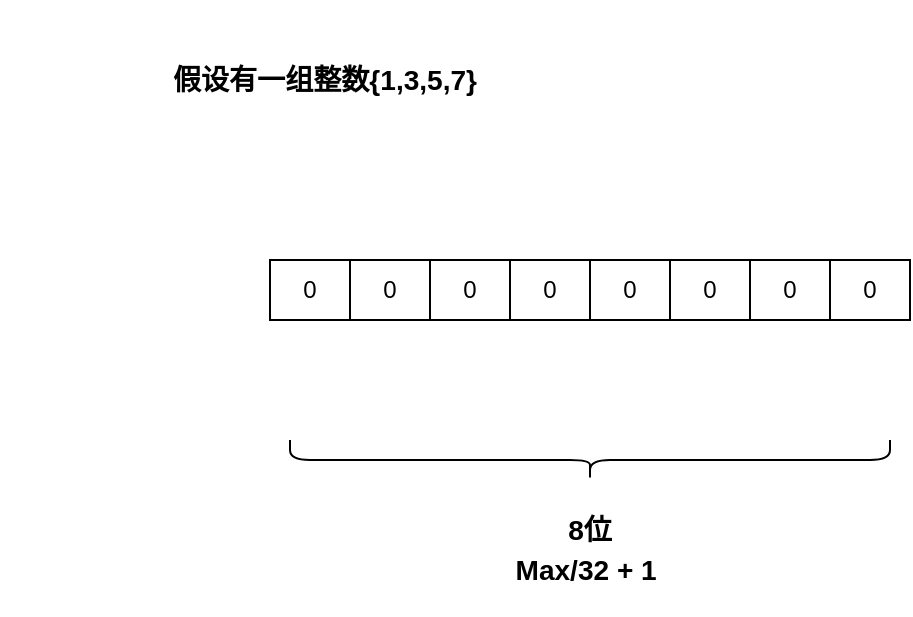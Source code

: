 <mxfile version="16.6.4" type="github">
  <diagram id="S0luwgItWYhhb8E1CGb0" name="第 1 页">
    <mxGraphModel dx="1110" dy="413" grid="1" gridSize="10" guides="1" tooltips="1" connect="1" arrows="1" fold="1" page="1" pageScale="1" pageWidth="827" pageHeight="1169" math="0" shadow="0">
      <root>
        <mxCell id="0" />
        <mxCell id="1" parent="0" />
        <mxCell id="yPjVpfvwMXeOxSG3gXlp-69" value="0" style="rounded=0;whiteSpace=wrap;html=1;" vertex="1" parent="1">
          <mxGeometry x="210" y="240" width="40" height="30" as="geometry" />
        </mxCell>
        <mxCell id="yPjVpfvwMXeOxSG3gXlp-70" value="0" style="rounded=0;whiteSpace=wrap;html=1;" vertex="1" parent="1">
          <mxGeometry x="250" y="240" width="40" height="30" as="geometry" />
        </mxCell>
        <mxCell id="yPjVpfvwMXeOxSG3gXlp-71" value="0" style="rounded=0;whiteSpace=wrap;html=1;" vertex="1" parent="1">
          <mxGeometry x="290" y="240" width="40" height="30" as="geometry" />
        </mxCell>
        <mxCell id="yPjVpfvwMXeOxSG3gXlp-72" value="0" style="rounded=0;whiteSpace=wrap;html=1;" vertex="1" parent="1">
          <mxGeometry x="330" y="240" width="40" height="30" as="geometry" />
        </mxCell>
        <mxCell id="yPjVpfvwMXeOxSG3gXlp-73" value="0" style="rounded=0;whiteSpace=wrap;html=1;" vertex="1" parent="1">
          <mxGeometry x="370" y="240" width="40" height="30" as="geometry" />
        </mxCell>
        <mxCell id="yPjVpfvwMXeOxSG3gXlp-74" value="0" style="rounded=0;whiteSpace=wrap;html=1;" vertex="1" parent="1">
          <mxGeometry x="410" y="240" width="40" height="30" as="geometry" />
        </mxCell>
        <mxCell id="yPjVpfvwMXeOxSG3gXlp-75" value="0" style="rounded=0;whiteSpace=wrap;html=1;" vertex="1" parent="1">
          <mxGeometry x="450" y="240" width="40" height="30" as="geometry" />
        </mxCell>
        <mxCell id="yPjVpfvwMXeOxSG3gXlp-77" value="0" style="rounded=0;whiteSpace=wrap;html=1;" vertex="1" parent="1">
          <mxGeometry x="170" y="240" width="40" height="30" as="geometry" />
        </mxCell>
        <mxCell id="yPjVpfvwMXeOxSG3gXlp-78" value="&lt;h3&gt;假设有一组整数{1,3,5,7}&lt;/h3&gt;" style="text;html=1;strokeColor=none;fillColor=none;align=center;verticalAlign=middle;whiteSpace=wrap;rounded=0;" vertex="1" parent="1">
          <mxGeometry x="35" y="110" width="325" height="80" as="geometry" />
        </mxCell>
        <mxCell id="yPjVpfvwMXeOxSG3gXlp-80" value="&lt;h3&gt;Max/32 + 1&amp;nbsp;&lt;/h3&gt;" style="text;html=1;strokeColor=none;fillColor=none;align=center;verticalAlign=middle;whiteSpace=wrap;rounded=0;" vertex="1" parent="1">
          <mxGeometry x="280" y="380" width="100" height="30" as="geometry" />
        </mxCell>
        <mxCell id="yPjVpfvwMXeOxSG3gXlp-81" value="" style="shape=curlyBracket;whiteSpace=wrap;html=1;rounded=1;flipH=1;rotation=90;" vertex="1" parent="1">
          <mxGeometry x="320" y="190" width="20" height="300" as="geometry" />
        </mxCell>
        <mxCell id="yPjVpfvwMXeOxSG3gXlp-82" value="&lt;h3&gt;8位&lt;/h3&gt;" style="text;html=1;strokeColor=none;fillColor=none;align=center;verticalAlign=middle;whiteSpace=wrap;rounded=0;" vertex="1" parent="1">
          <mxGeometry x="300" y="360" width="60" height="30" as="geometry" />
        </mxCell>
      </root>
    </mxGraphModel>
  </diagram>
</mxfile>
